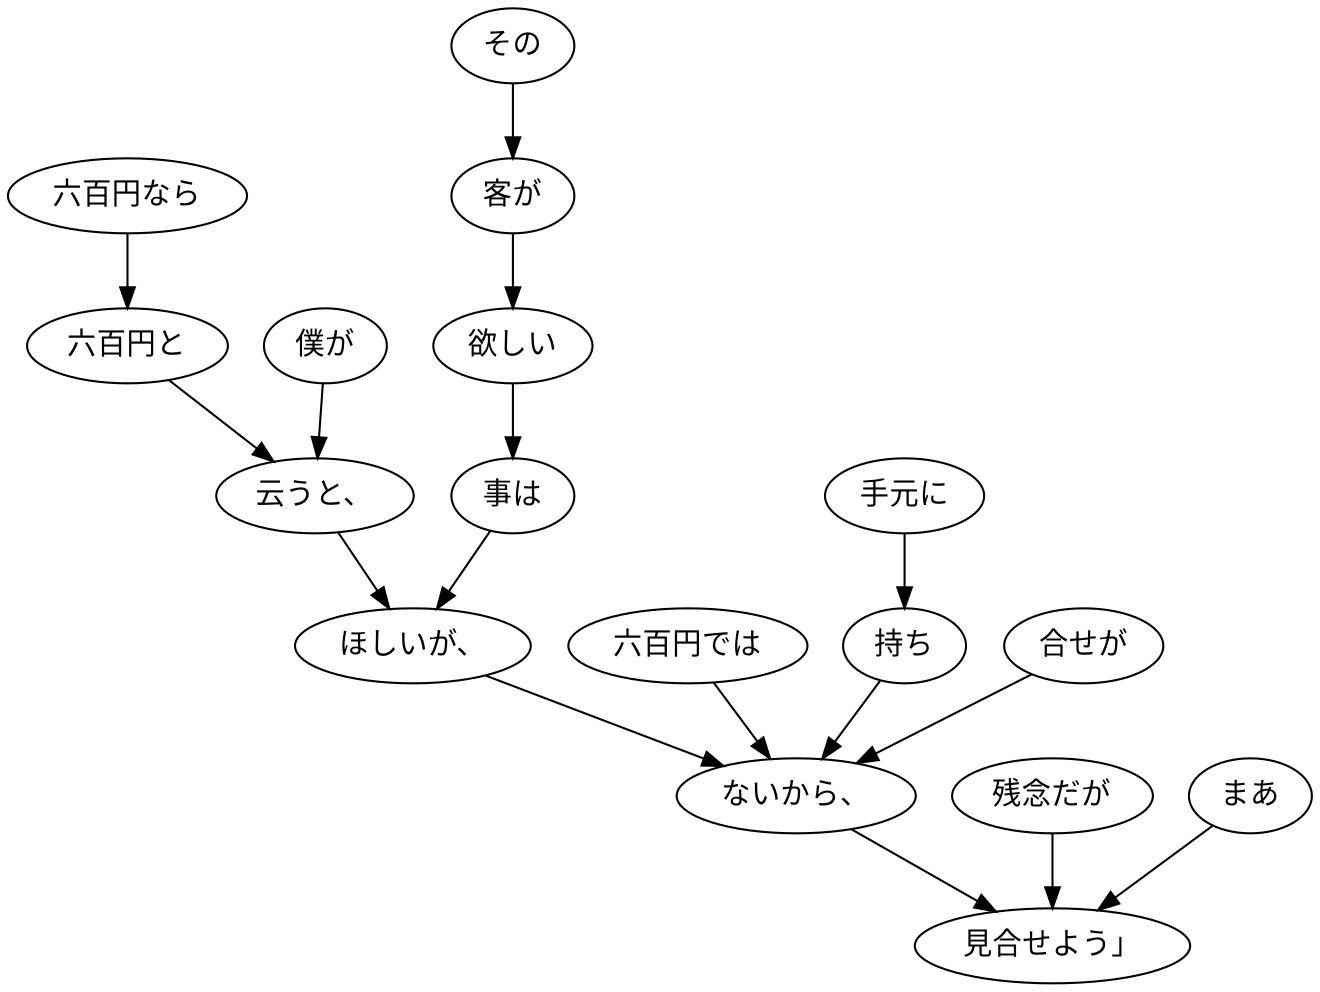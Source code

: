 digraph graph8679 {
	node0 [label="六百円なら"];
	node1 [label="六百円と"];
	node2 [label="僕が"];
	node3 [label="云うと、"];
	node4 [label="その"];
	node5 [label="客が"];
	node6 [label="欲しい"];
	node7 [label="事は"];
	node8 [label="ほしいが、"];
	node9 [label="六百円では"];
	node10 [label="手元に"];
	node11 [label="持ち"];
	node12 [label="合せが"];
	node13 [label="ないから、"];
	node14 [label="残念だが"];
	node15 [label="まあ"];
	node16 [label="見合せよう」"];
	node0 -> node1;
	node1 -> node3;
	node2 -> node3;
	node3 -> node8;
	node4 -> node5;
	node5 -> node6;
	node6 -> node7;
	node7 -> node8;
	node8 -> node13;
	node9 -> node13;
	node10 -> node11;
	node11 -> node13;
	node12 -> node13;
	node13 -> node16;
	node14 -> node16;
	node15 -> node16;
}

